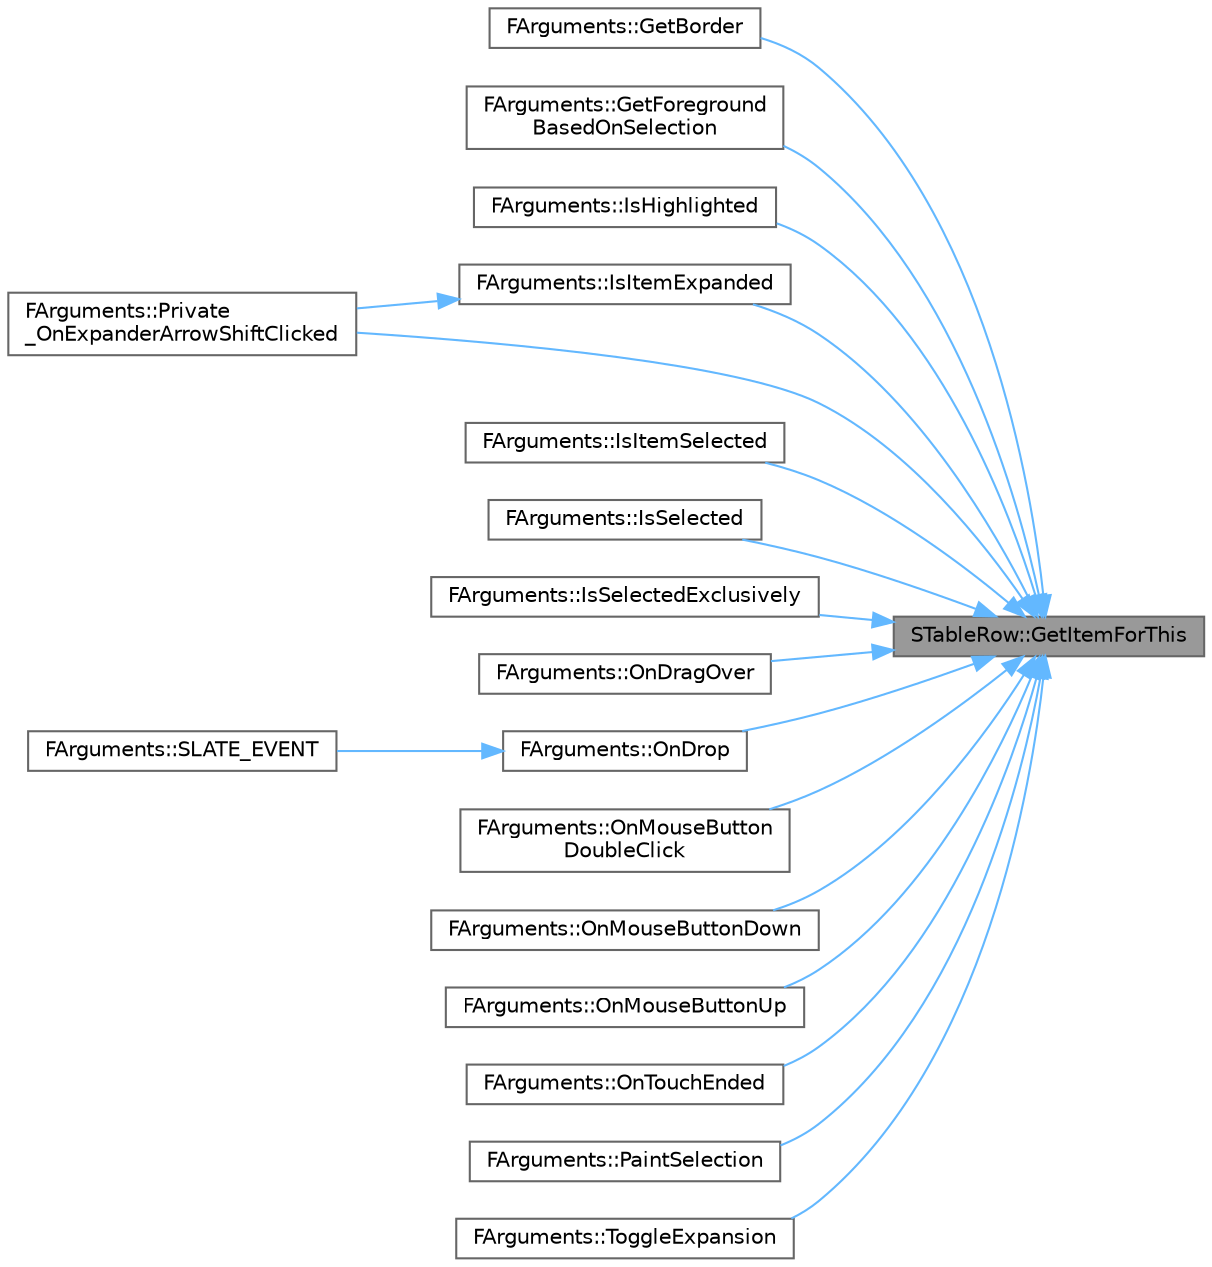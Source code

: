 digraph "STableRow::GetItemForThis"
{
 // INTERACTIVE_SVG=YES
 // LATEX_PDF_SIZE
  bgcolor="transparent";
  edge [fontname=Helvetica,fontsize=10,labelfontname=Helvetica,labelfontsize=10];
  node [fontname=Helvetica,fontsize=10,shape=box,height=0.2,width=0.4];
  rankdir="RL";
  Node1 [id="Node000001",label="STableRow::GetItemForThis",height=0.2,width=0.4,color="gray40", fillcolor="grey60", style="filled", fontcolor="black",tooltip=" "];
  Node1 -> Node2 [id="edge1_Node000001_Node000002",dir="back",color="steelblue1",style="solid",tooltip=" "];
  Node2 [id="Node000002",label="FArguments::GetBorder",height=0.2,width=0.4,color="grey40", fillcolor="white", style="filled",URL="$d4/dd9/classSTableRow.html#a8ee776f5cd9f4c6fe1af8e0c6baccfc8",tooltip=" "];
  Node1 -> Node3 [id="edge2_Node000001_Node000003",dir="back",color="steelblue1",style="solid",tooltip=" "];
  Node3 [id="Node000003",label="FArguments::GetForeground\lBasedOnSelection",height=0.2,width=0.4,color="grey40", fillcolor="white", style="filled",URL="$d4/dd9/classSTableRow.html#ad1b7f9f3f3a28c2d916e558aaf628987",tooltip=" "];
  Node1 -> Node4 [id="edge3_Node000001_Node000004",dir="back",color="steelblue1",style="solid",tooltip=" "];
  Node4 [id="Node000004",label="FArguments::IsHighlighted",height=0.2,width=0.4,color="grey40", fillcolor="white", style="filled",URL="$d4/dd9/classSTableRow.html#af137c71c78fd2b6d92398b658cb6b0a3",tooltip=" "];
  Node1 -> Node5 [id="edge4_Node000001_Node000005",dir="back",color="steelblue1",style="solid",tooltip=" "];
  Node5 [id="Node000005",label="FArguments::IsItemExpanded",height=0.2,width=0.4,color="grey40", fillcolor="white", style="filled",URL="$d4/dd9/classSTableRow.html#a96c567d9731d552d07e794a02753f8a4",tooltip=" "];
  Node5 -> Node6 [id="edge5_Node000005_Node000006",dir="back",color="steelblue1",style="solid",tooltip=" "];
  Node6 [id="Node000006",label="FArguments::Private\l_OnExpanderArrowShiftClicked",height=0.2,width=0.4,color="grey40", fillcolor="white", style="filled",URL="$d4/dd9/classSTableRow.html#a858780c885f7a9e18fd79fd534f20679",tooltip=" "];
  Node1 -> Node7 [id="edge6_Node000001_Node000007",dir="back",color="steelblue1",style="solid",tooltip=" "];
  Node7 [id="Node000007",label="FArguments::IsItemSelected",height=0.2,width=0.4,color="grey40", fillcolor="white", style="filled",URL="$d4/dd9/classSTableRow.html#aec782e18adbae41c628f87e9ec21cc1d",tooltip=" "];
  Node1 -> Node8 [id="edge7_Node000001_Node000008",dir="back",color="steelblue1",style="solid",tooltip=" "];
  Node8 [id="Node000008",label="FArguments::IsSelected",height=0.2,width=0.4,color="grey40", fillcolor="white", style="filled",URL="$d4/dd9/classSTableRow.html#af75716acc0b729424def75aa0adf4e05",tooltip=" "];
  Node1 -> Node9 [id="edge8_Node000001_Node000009",dir="back",color="steelblue1",style="solid",tooltip=" "];
  Node9 [id="Node000009",label="FArguments::IsSelectedExclusively",height=0.2,width=0.4,color="grey40", fillcolor="white", style="filled",URL="$d4/dd9/classSTableRow.html#afe65d2361675a3359cd50ca39ea038f5",tooltip=" "];
  Node1 -> Node10 [id="edge9_Node000001_Node000010",dir="back",color="steelblue1",style="solid",tooltip=" "];
  Node10 [id="Node000010",label="FArguments::OnDragOver",height=0.2,width=0.4,color="grey40", fillcolor="white", style="filled",URL="$d4/dd9/classSTableRow.html#a05498618a81e5152050782a995758417",tooltip=" "];
  Node1 -> Node11 [id="edge10_Node000001_Node000011",dir="back",color="steelblue1",style="solid",tooltip=" "];
  Node11 [id="Node000011",label="FArguments::OnDrop",height=0.2,width=0.4,color="grey40", fillcolor="white", style="filled",URL="$d4/dd9/classSTableRow.html#a5edea3989a5e6aba521b53fd32872ea0",tooltip=" "];
  Node11 -> Node12 [id="edge11_Node000011_Node000012",dir="back",color="steelblue1",style="solid",tooltip=" "];
  Node12 [id="Node000012",label="FArguments::SLATE_EVENT",height=0.2,width=0.4,color="grey40", fillcolor="white", style="filled",URL="$d4/dd9/classSTableRow.html#a8decdbb9db2f46ec71183212214157a3",tooltip=" "];
  Node1 -> Node13 [id="edge12_Node000001_Node000013",dir="back",color="steelblue1",style="solid",tooltip=" "];
  Node13 [id="Node000013",label="FArguments::OnMouseButton\lDoubleClick",height=0.2,width=0.4,color="grey40", fillcolor="white", style="filled",URL="$d4/dd9/classSTableRow.html#a19664fde272a7073caaba80175ae470f",tooltip=" "];
  Node1 -> Node14 [id="edge13_Node000001_Node000014",dir="back",color="steelblue1",style="solid",tooltip=" "];
  Node14 [id="Node000014",label="FArguments::OnMouseButtonDown",height=0.2,width=0.4,color="grey40", fillcolor="white", style="filled",URL="$d4/dd9/classSTableRow.html#a8d33319c7173461dc1a65e1d3e63d711",tooltip=" "];
  Node1 -> Node15 [id="edge14_Node000001_Node000015",dir="back",color="steelblue1",style="solid",tooltip=" "];
  Node15 [id="Node000015",label="FArguments::OnMouseButtonUp",height=0.2,width=0.4,color="grey40", fillcolor="white", style="filled",URL="$d4/dd9/classSTableRow.html#a7f66927b6a2838ca374fc2f6de31a263",tooltip=" "];
  Node1 -> Node16 [id="edge15_Node000001_Node000016",dir="back",color="steelblue1",style="solid",tooltip=" "];
  Node16 [id="Node000016",label="FArguments::OnTouchEnded",height=0.2,width=0.4,color="grey40", fillcolor="white", style="filled",URL="$d4/dd9/classSTableRow.html#a715b53330e2bc8b9c2dc4abd73c71f5f",tooltip=" "];
  Node1 -> Node17 [id="edge16_Node000001_Node000017",dir="back",color="steelblue1",style="solid",tooltip=" "];
  Node17 [id="Node000017",label="FArguments::PaintSelection",height=0.2,width=0.4,color="grey40", fillcolor="white", style="filled",URL="$d4/dd9/classSTableRow.html#aad3090d079b5f546ddc531b5338a7b3e",tooltip=" "];
  Node1 -> Node6 [id="edge17_Node000001_Node000006",dir="back",color="steelblue1",style="solid",tooltip=" "];
  Node1 -> Node18 [id="edge18_Node000001_Node000018",dir="back",color="steelblue1",style="solid",tooltip=" "];
  Node18 [id="Node000018",label="FArguments::ToggleExpansion",height=0.2,width=0.4,color="grey40", fillcolor="white", style="filled",URL="$d4/dd9/classSTableRow.html#a3945d68e6287aba66863ec425f5bec52",tooltip=" "];
}
